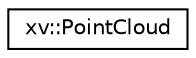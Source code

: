 digraph "Graphical Class Hierarchy"
{
 // LATEX_PDF_SIZE
  edge [fontname="Helvetica",fontsize="10",labelfontname="Helvetica",labelfontsize="10"];
  node [fontname="Helvetica",fontsize="10",shape=record];
  rankdir="LR";
  Node0 [label="xv::PointCloud",height=0.2,width=0.4,color="black", fillcolor="white", style="filled",URL="$structxv_1_1PointCloud.html",tooltip="A point cloud of 3D points."];
}
